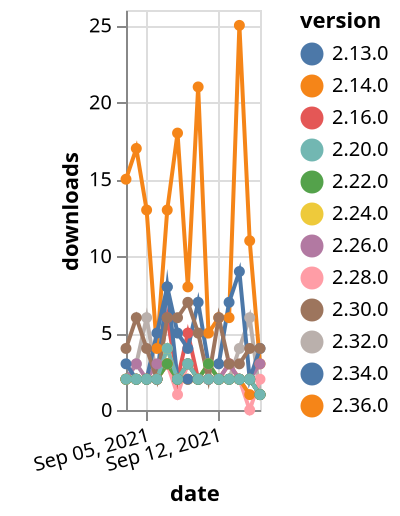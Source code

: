 {"$schema": "https://vega.github.io/schema/vega-lite/v5.json", "description": "A simple bar chart with embedded data.", "data": {"values": [{"date": "2021-09-03", "total": 679, "delta": 15, "version": "2.36.0"}, {"date": "2021-09-04", "total": 696, "delta": 17, "version": "2.36.0"}, {"date": "2021-09-05", "total": 709, "delta": 13, "version": "2.36.0"}, {"date": "2021-09-06", "total": 713, "delta": 4, "version": "2.36.0"}, {"date": "2021-09-07", "total": 726, "delta": 13, "version": "2.36.0"}, {"date": "2021-09-08", "total": 744, "delta": 18, "version": "2.36.0"}, {"date": "2021-09-09", "total": 752, "delta": 8, "version": "2.36.0"}, {"date": "2021-09-10", "total": 773, "delta": 21, "version": "2.36.0"}, {"date": "2021-09-11", "total": 778, "delta": 5, "version": "2.36.0"}, {"date": "2021-09-12", "total": 784, "delta": 6, "version": "2.36.0"}, {"date": "2021-09-13", "total": 790, "delta": 6, "version": "2.36.0"}, {"date": "2021-09-14", "total": 815, "delta": 25, "version": "2.36.0"}, {"date": "2021-09-15", "total": 826, "delta": 11, "version": "2.36.0"}, {"date": "2021-09-16", "total": 829, "delta": 3, "version": "2.36.0"}, {"date": "2021-09-03", "total": 1642, "delta": 2, "version": "2.32.0"}, {"date": "2021-09-04", "total": 1645, "delta": 3, "version": "2.32.0"}, {"date": "2021-09-05", "total": 1651, "delta": 6, "version": "2.32.0"}, {"date": "2021-09-06", "total": 1653, "delta": 2, "version": "2.32.0"}, {"date": "2021-09-07", "total": 1656, "delta": 3, "version": "2.32.0"}, {"date": "2021-09-08", "total": 1658, "delta": 2, "version": "2.32.0"}, {"date": "2021-09-09", "total": 1661, "delta": 3, "version": "2.32.0"}, {"date": "2021-09-10", "total": 1663, "delta": 2, "version": "2.32.0"}, {"date": "2021-09-11", "total": 1665, "delta": 2, "version": "2.32.0"}, {"date": "2021-09-12", "total": 1667, "delta": 2, "version": "2.32.0"}, {"date": "2021-09-13", "total": 1669, "delta": 2, "version": "2.32.0"}, {"date": "2021-09-14", "total": 1673, "delta": 4, "version": "2.32.0"}, {"date": "2021-09-15", "total": 1679, "delta": 6, "version": "2.32.0"}, {"date": "2021-09-16", "total": 1680, "delta": 1, "version": "2.32.0"}, {"date": "2021-09-03", "total": 2299, "delta": 2, "version": "2.28.0"}, {"date": "2021-09-04", "total": 2301, "delta": 2, "version": "2.28.0"}, {"date": "2021-09-05", "total": 2303, "delta": 2, "version": "2.28.0"}, {"date": "2021-09-06", "total": 2305, "delta": 2, "version": "2.28.0"}, {"date": "2021-09-07", "total": 2308, "delta": 3, "version": "2.28.0"}, {"date": "2021-09-08", "total": 2309, "delta": 1, "version": "2.28.0"}, {"date": "2021-09-09", "total": 2312, "delta": 3, "version": "2.28.0"}, {"date": "2021-09-10", "total": 2314, "delta": 2, "version": "2.28.0"}, {"date": "2021-09-11", "total": 2316, "delta": 2, "version": "2.28.0"}, {"date": "2021-09-12", "total": 2318, "delta": 2, "version": "2.28.0"}, {"date": "2021-09-13", "total": 2320, "delta": 2, "version": "2.28.0"}, {"date": "2021-09-14", "total": 2322, "delta": 2, "version": "2.28.0"}, {"date": "2021-09-15", "total": 2322, "delta": 0, "version": "2.28.0"}, {"date": "2021-09-16", "total": 2324, "delta": 2, "version": "2.28.0"}, {"date": "2021-09-03", "total": 4829, "delta": 2, "version": "2.16.0"}, {"date": "2021-09-04", "total": 4831, "delta": 2, "version": "2.16.0"}, {"date": "2021-09-05", "total": 4833, "delta": 2, "version": "2.16.0"}, {"date": "2021-09-06", "total": 4835, "delta": 2, "version": "2.16.0"}, {"date": "2021-09-07", "total": 4841, "delta": 6, "version": "2.16.0"}, {"date": "2021-09-08", "total": 4843, "delta": 2, "version": "2.16.0"}, {"date": "2021-09-09", "total": 4848, "delta": 5, "version": "2.16.0"}, {"date": "2021-09-10", "total": 4850, "delta": 2, "version": "2.16.0"}, {"date": "2021-09-11", "total": 4852, "delta": 2, "version": "2.16.0"}, {"date": "2021-09-12", "total": 4854, "delta": 2, "version": "2.16.0"}, {"date": "2021-09-13", "total": 4857, "delta": 3, "version": "2.16.0"}, {"date": "2021-09-14", "total": 4859, "delta": 2, "version": "2.16.0"}, {"date": "2021-09-15", "total": 4861, "delta": 2, "version": "2.16.0"}, {"date": "2021-09-16", "total": 4862, "delta": 1, "version": "2.16.0"}, {"date": "2021-09-03", "total": 4665, "delta": 2, "version": "2.26.0"}, {"date": "2021-09-04", "total": 4668, "delta": 3, "version": "2.26.0"}, {"date": "2021-09-05", "total": 4670, "delta": 2, "version": "2.26.0"}, {"date": "2021-09-06", "total": 4673, "delta": 3, "version": "2.26.0"}, {"date": "2021-09-07", "total": 4676, "delta": 3, "version": "2.26.0"}, {"date": "2021-09-08", "total": 4678, "delta": 2, "version": "2.26.0"}, {"date": "2021-09-09", "total": 4681, "delta": 3, "version": "2.26.0"}, {"date": "2021-09-10", "total": 4683, "delta": 2, "version": "2.26.0"}, {"date": "2021-09-11", "total": 4686, "delta": 3, "version": "2.26.0"}, {"date": "2021-09-12", "total": 4688, "delta": 2, "version": "2.26.0"}, {"date": "2021-09-13", "total": 4691, "delta": 3, "version": "2.26.0"}, {"date": "2021-09-14", "total": 4693, "delta": 2, "version": "2.26.0"}, {"date": "2021-09-15", "total": 4695, "delta": 2, "version": "2.26.0"}, {"date": "2021-09-16", "total": 4698, "delta": 3, "version": "2.26.0"}, {"date": "2021-09-03", "total": 2081, "delta": 2, "version": "2.34.0"}, {"date": "2021-09-04", "total": 2083, "delta": 2, "version": "2.34.0"}, {"date": "2021-09-05", "total": 2085, "delta": 2, "version": "2.34.0"}, {"date": "2021-09-06", "total": 2090, "delta": 5, "version": "2.34.0"}, {"date": "2021-09-07", "total": 2098, "delta": 8, "version": "2.34.0"}, {"date": "2021-09-08", "total": 2103, "delta": 5, "version": "2.34.0"}, {"date": "2021-09-09", "total": 2107, "delta": 4, "version": "2.34.0"}, {"date": "2021-09-10", "total": 2114, "delta": 7, "version": "2.34.0"}, {"date": "2021-09-11", "total": 2117, "delta": 3, "version": "2.34.0"}, {"date": "2021-09-12", "total": 2120, "delta": 3, "version": "2.34.0"}, {"date": "2021-09-13", "total": 2127, "delta": 7, "version": "2.34.0"}, {"date": "2021-09-14", "total": 2136, "delta": 9, "version": "2.34.0"}, {"date": "2021-09-15", "total": 2138, "delta": 2, "version": "2.34.0"}, {"date": "2021-09-16", "total": 2142, "delta": 4, "version": "2.34.0"}, {"date": "2021-09-03", "total": 3903, "delta": 2, "version": "2.24.0"}, {"date": "2021-09-04", "total": 3905, "delta": 2, "version": "2.24.0"}, {"date": "2021-09-05", "total": 3907, "delta": 2, "version": "2.24.0"}, {"date": "2021-09-06", "total": 3909, "delta": 2, "version": "2.24.0"}, {"date": "2021-09-07", "total": 3913, "delta": 4, "version": "2.24.0"}, {"date": "2021-09-08", "total": 3915, "delta": 2, "version": "2.24.0"}, {"date": "2021-09-09", "total": 3917, "delta": 2, "version": "2.24.0"}, {"date": "2021-09-10", "total": 3919, "delta": 2, "version": "2.24.0"}, {"date": "2021-09-11", "total": 3922, "delta": 3, "version": "2.24.0"}, {"date": "2021-09-12", "total": 3924, "delta": 2, "version": "2.24.0"}, {"date": "2021-09-13", "total": 3926, "delta": 2, "version": "2.24.0"}, {"date": "2021-09-14", "total": 3928, "delta": 2, "version": "2.24.0"}, {"date": "2021-09-15", "total": 3930, "delta": 2, "version": "2.24.0"}, {"date": "2021-09-16", "total": 3931, "delta": 1, "version": "2.24.0"}, {"date": "2021-09-03", "total": 3066, "delta": 2, "version": "2.14.0"}, {"date": "2021-09-04", "total": 3068, "delta": 2, "version": "2.14.0"}, {"date": "2021-09-05", "total": 3070, "delta": 2, "version": "2.14.0"}, {"date": "2021-09-06", "total": 3072, "delta": 2, "version": "2.14.0"}, {"date": "2021-09-07", "total": 3075, "delta": 3, "version": "2.14.0"}, {"date": "2021-09-08", "total": 3077, "delta": 2, "version": "2.14.0"}, {"date": "2021-09-09", "total": 3079, "delta": 2, "version": "2.14.0"}, {"date": "2021-09-10", "total": 3081, "delta": 2, "version": "2.14.0"}, {"date": "2021-09-11", "total": 3083, "delta": 2, "version": "2.14.0"}, {"date": "2021-09-12", "total": 3085, "delta": 2, "version": "2.14.0"}, {"date": "2021-09-13", "total": 3087, "delta": 2, "version": "2.14.0"}, {"date": "2021-09-14", "total": 3089, "delta": 2, "version": "2.14.0"}, {"date": "2021-09-15", "total": 3090, "delta": 1, "version": "2.14.0"}, {"date": "2021-09-16", "total": 3091, "delta": 1, "version": "2.14.0"}, {"date": "2021-09-03", "total": 4793, "delta": 3, "version": "2.13.0"}, {"date": "2021-09-04", "total": 4795, "delta": 2, "version": "2.13.0"}, {"date": "2021-09-05", "total": 4797, "delta": 2, "version": "2.13.0"}, {"date": "2021-09-06", "total": 4799, "delta": 2, "version": "2.13.0"}, {"date": "2021-09-07", "total": 4807, "delta": 8, "version": "2.13.0"}, {"date": "2021-09-08", "total": 4809, "delta": 2, "version": "2.13.0"}, {"date": "2021-09-09", "total": 4811, "delta": 2, "version": "2.13.0"}, {"date": "2021-09-10", "total": 4813, "delta": 2, "version": "2.13.0"}, {"date": "2021-09-11", "total": 4815, "delta": 2, "version": "2.13.0"}, {"date": "2021-09-12", "total": 4817, "delta": 2, "version": "2.13.0"}, {"date": "2021-09-13", "total": 4819, "delta": 2, "version": "2.13.0"}, {"date": "2021-09-14", "total": 4821, "delta": 2, "version": "2.13.0"}, {"date": "2021-09-15", "total": 4823, "delta": 2, "version": "2.13.0"}, {"date": "2021-09-16", "total": 4824, "delta": 1, "version": "2.13.0"}, {"date": "2021-09-03", "total": 5121, "delta": 2, "version": "2.22.0"}, {"date": "2021-09-04", "total": 5123, "delta": 2, "version": "2.22.0"}, {"date": "2021-09-05", "total": 5125, "delta": 2, "version": "2.22.0"}, {"date": "2021-09-06", "total": 5127, "delta": 2, "version": "2.22.0"}, {"date": "2021-09-07", "total": 5130, "delta": 3, "version": "2.22.0"}, {"date": "2021-09-08", "total": 5132, "delta": 2, "version": "2.22.0"}, {"date": "2021-09-09", "total": 5135, "delta": 3, "version": "2.22.0"}, {"date": "2021-09-10", "total": 5137, "delta": 2, "version": "2.22.0"}, {"date": "2021-09-11", "total": 5140, "delta": 3, "version": "2.22.0"}, {"date": "2021-09-12", "total": 5142, "delta": 2, "version": "2.22.0"}, {"date": "2021-09-13", "total": 5144, "delta": 2, "version": "2.22.0"}, {"date": "2021-09-14", "total": 5146, "delta": 2, "version": "2.22.0"}, {"date": "2021-09-15", "total": 5148, "delta": 2, "version": "2.22.0"}, {"date": "2021-09-16", "total": 5149, "delta": 1, "version": "2.22.0"}, {"date": "2021-09-03", "total": 3686, "delta": 4, "version": "2.30.0"}, {"date": "2021-09-04", "total": 3692, "delta": 6, "version": "2.30.0"}, {"date": "2021-09-05", "total": 3696, "delta": 4, "version": "2.30.0"}, {"date": "2021-09-06", "total": 3698, "delta": 2, "version": "2.30.0"}, {"date": "2021-09-07", "total": 3704, "delta": 6, "version": "2.30.0"}, {"date": "2021-09-08", "total": 3710, "delta": 6, "version": "2.30.0"}, {"date": "2021-09-09", "total": 3717, "delta": 7, "version": "2.30.0"}, {"date": "2021-09-10", "total": 3722, "delta": 5, "version": "2.30.0"}, {"date": "2021-09-11", "total": 3724, "delta": 2, "version": "2.30.0"}, {"date": "2021-09-12", "total": 3730, "delta": 6, "version": "2.30.0"}, {"date": "2021-09-13", "total": 3733, "delta": 3, "version": "2.30.0"}, {"date": "2021-09-14", "total": 3736, "delta": 3, "version": "2.30.0"}, {"date": "2021-09-15", "total": 3740, "delta": 4, "version": "2.30.0"}, {"date": "2021-09-16", "total": 3744, "delta": 4, "version": "2.30.0"}, {"date": "2021-09-03", "total": 3071, "delta": 2, "version": "2.20.0"}, {"date": "2021-09-04", "total": 3073, "delta": 2, "version": "2.20.0"}, {"date": "2021-09-05", "total": 3075, "delta": 2, "version": "2.20.0"}, {"date": "2021-09-06", "total": 3077, "delta": 2, "version": "2.20.0"}, {"date": "2021-09-07", "total": 3081, "delta": 4, "version": "2.20.0"}, {"date": "2021-09-08", "total": 3083, "delta": 2, "version": "2.20.0"}, {"date": "2021-09-09", "total": 3086, "delta": 3, "version": "2.20.0"}, {"date": "2021-09-10", "total": 3088, "delta": 2, "version": "2.20.0"}, {"date": "2021-09-11", "total": 3090, "delta": 2, "version": "2.20.0"}, {"date": "2021-09-12", "total": 3092, "delta": 2, "version": "2.20.0"}, {"date": "2021-09-13", "total": 3094, "delta": 2, "version": "2.20.0"}, {"date": "2021-09-14", "total": 3096, "delta": 2, "version": "2.20.0"}, {"date": "2021-09-15", "total": 3098, "delta": 2, "version": "2.20.0"}, {"date": "2021-09-16", "total": 3099, "delta": 1, "version": "2.20.0"}]}, "width": "container", "mark": {"type": "line", "point": {"filled": true}}, "encoding": {"x": {"field": "date", "type": "temporal", "timeUnit": "yearmonthdate", "title": "date", "axis": {"labelAngle": -15}}, "y": {"field": "delta", "type": "quantitative", "title": "downloads"}, "color": {"field": "version", "type": "nominal"}, "tooltip": {"field": "delta"}}}